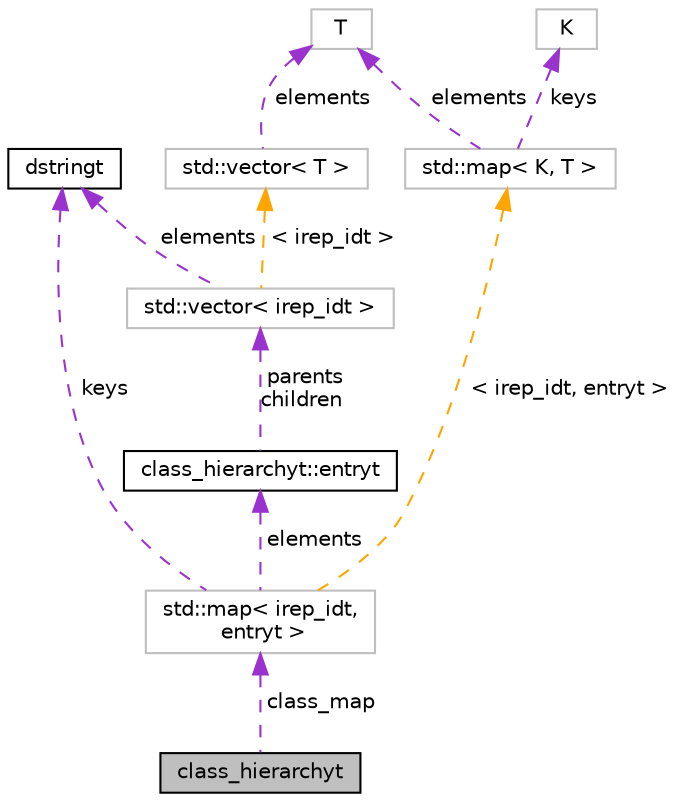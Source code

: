 digraph "class_hierarchyt"
{
 // LATEX_PDF_SIZE
  bgcolor="transparent";
  edge [fontname="Helvetica",fontsize="10",labelfontname="Helvetica",labelfontsize="10"];
  node [fontname="Helvetica",fontsize="10",shape=record];
  Node1 [label="class_hierarchyt",height=0.2,width=0.4,color="black", fillcolor="grey75", style="filled", fontcolor="black",tooltip="Non-graph-based representation of the class hierarchy."];
  Node2 -> Node1 [dir="back",color="darkorchid3",fontsize="10",style="dashed",label=" class_map" ,fontname="Helvetica"];
  Node2 [label="std::map\< irep_idt,\l entryt \>",height=0.2,width=0.4,color="grey75",tooltip=" "];
  Node3 -> Node2 [dir="back",color="darkorchid3",fontsize="10",style="dashed",label=" keys" ,fontname="Helvetica"];
  Node3 [label="dstringt",height=0.2,width=0.4,color="black",URL="$classdstringt.html",tooltip="dstringt has one field, an unsigned integer no which is an index into a static table of strings."];
  Node4 -> Node2 [dir="back",color="darkorchid3",fontsize="10",style="dashed",label=" elements" ,fontname="Helvetica"];
  Node4 [label="class_hierarchyt::entryt",height=0.2,width=0.4,color="black",URL="$classclass__hierarchyt_1_1entryt.html",tooltip=" "];
  Node5 -> Node4 [dir="back",color="darkorchid3",fontsize="10",style="dashed",label=" parents\nchildren" ,fontname="Helvetica"];
  Node5 [label="std::vector\< irep_idt \>",height=0.2,width=0.4,color="grey75",tooltip=" "];
  Node3 -> Node5 [dir="back",color="darkorchid3",fontsize="10",style="dashed",label=" elements" ,fontname="Helvetica"];
  Node6 -> Node5 [dir="back",color="orange",fontsize="10",style="dashed",label=" \< irep_idt \>" ,fontname="Helvetica"];
  Node6 [label="std::vector\< T \>",height=0.2,width=0.4,color="grey75",tooltip="STL class."];
  Node7 -> Node6 [dir="back",color="darkorchid3",fontsize="10",style="dashed",label=" elements" ,fontname="Helvetica"];
  Node7 [label="T",height=0.2,width=0.4,color="grey75",tooltip=" "];
  Node8 -> Node2 [dir="back",color="orange",fontsize="10",style="dashed",label=" \< irep_idt, entryt \>" ,fontname="Helvetica"];
  Node8 [label="std::map\< K, T \>",height=0.2,width=0.4,color="grey75",tooltip="STL class."];
  Node9 -> Node8 [dir="back",color="darkorchid3",fontsize="10",style="dashed",label=" keys" ,fontname="Helvetica"];
  Node9 [label="K",height=0.2,width=0.4,color="grey75",tooltip=" "];
  Node7 -> Node8 [dir="back",color="darkorchid3",fontsize="10",style="dashed",label=" elements" ,fontname="Helvetica"];
}

